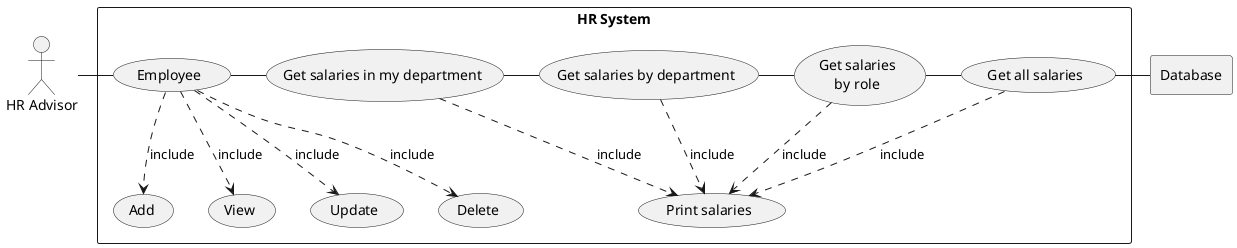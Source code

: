 @startuml
actor HR as "HR Advisor"

rectangle Database

rectangle "HR System" {

    usecase UC1 as "Get all salaries"
    usecase UC2 as "Get salaries by department"
    usecase UC3 as "Get salaries in my department"
    usecase UC4 as "Get salaries
    by role"
    usecase UC5 as "Add"
    usecase UC6 as "View"
    usecase UC7 as "Update"
    usecase UC8 as "Delete"
    usecase UCa as "Print salaries"
    usecase UCb as "Employee"


    HR - UCb
    UC2 - UC4
    UC4 - UC1
    UC3 - UC2
    UCb - UC3

    UC1 ..> UCa : include
    UC2 ..> UCa : include
    UC4 ..> UCa : include
    UC3 ..> UCa : include
    UCb ..> UC5 : include
    UCb ..> UC6 : include
    UCb ..> UC7 : include
    UCb ..> UC8 : include
    UC1 - Database
}
@enduml